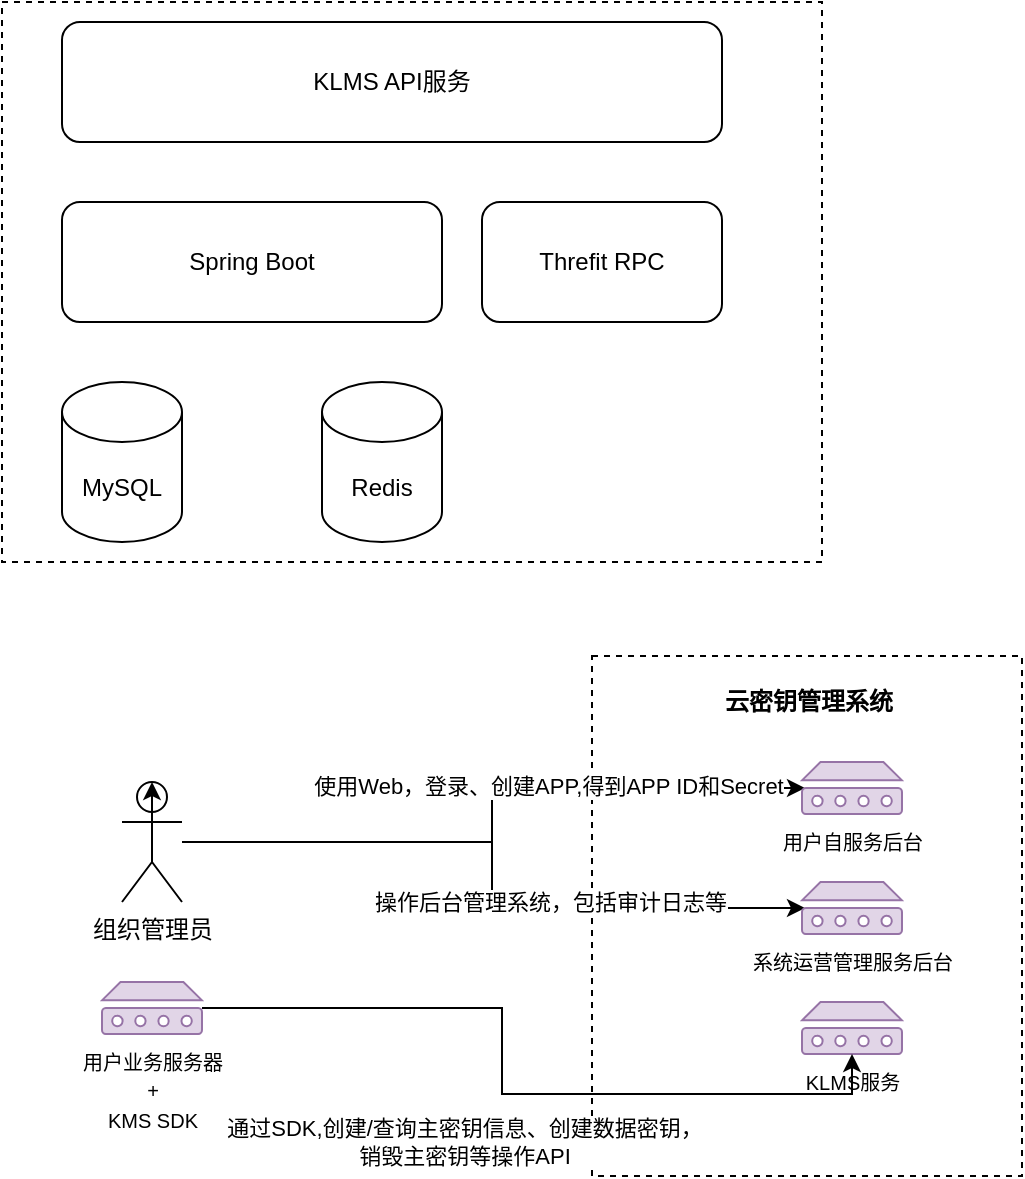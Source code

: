 <mxfile version="14.5.10" type="github">
  <diagram id="Ost19GGUzA_I3IMaP9q7" name="Page-1">
    <mxGraphModel dx="945" dy="1844" grid="1" gridSize="10" guides="1" tooltips="1" connect="1" arrows="1" fold="1" page="1" pageScale="1" pageWidth="827" pageHeight="1169" math="0" shadow="0">
      <root>
        <mxCell id="0" />
        <mxCell id="1" parent="0" />
        <mxCell id="QgCOeL-p_vlZ4WeEQOBY-24" value="" style="rounded=0;whiteSpace=wrap;html=1;dashed=1;" vertex="1" parent="1">
          <mxGeometry x="140" y="-910" width="410" height="280" as="geometry" />
        </mxCell>
        <mxCell id="QgCOeL-p_vlZ4WeEQOBY-1" value="" style="rounded=0;whiteSpace=wrap;html=1;dashed=1;" vertex="1" parent="1">
          <mxGeometry x="435" y="-583" width="215" height="260" as="geometry" />
        </mxCell>
        <mxCell id="QgCOeL-p_vlZ4WeEQOBY-2" style="edgeStyle=orthogonalEdgeStyle;rounded=0;orthogonalLoop=1;jettySize=auto;html=1;entryX=0.03;entryY=0.5;entryDx=0;entryDy=0;entryPerimeter=0;" edge="1" parent="1" source="QgCOeL-p_vlZ4WeEQOBY-4" target="QgCOeL-p_vlZ4WeEQOBY-5">
          <mxGeometry relative="1" as="geometry">
            <mxPoint x="420" y="-470" as="targetPoint" />
          </mxGeometry>
        </mxCell>
        <mxCell id="QgCOeL-p_vlZ4WeEQOBY-3" value="使用Web，登录、创建APP,得到APP ID和Secret" style="edgeLabel;html=1;align=center;verticalAlign=middle;resizable=0;points=[];" vertex="1" connectable="0" parent="QgCOeL-p_vlZ4WeEQOBY-2">
          <mxGeometry x="0.241" y="1" relative="1" as="geometry">
            <mxPoint as="offset" />
          </mxGeometry>
        </mxCell>
        <mxCell id="QgCOeL-p_vlZ4WeEQOBY-15" style="edgeStyle=orthogonalEdgeStyle;rounded=0;orthogonalLoop=1;jettySize=auto;html=1;entryX=0.03;entryY=0.5;entryDx=0;entryDy=0;entryPerimeter=0;" edge="1" parent="1" source="QgCOeL-p_vlZ4WeEQOBY-4" target="QgCOeL-p_vlZ4WeEQOBY-13">
          <mxGeometry relative="1" as="geometry" />
        </mxCell>
        <mxCell id="QgCOeL-p_vlZ4WeEQOBY-16" value="操作后台管理系统，包括审计日志等" style="edgeLabel;html=1;align=center;verticalAlign=middle;resizable=0;points=[];" vertex="1" connectable="0" parent="QgCOeL-p_vlZ4WeEQOBY-15">
          <mxGeometry x="0.26" y="3" relative="1" as="geometry">
            <mxPoint as="offset" />
          </mxGeometry>
        </mxCell>
        <mxCell id="QgCOeL-p_vlZ4WeEQOBY-4" value="组织管理员" style="shape=umlActor;verticalLabelPosition=bottom;verticalAlign=top;html=1;outlineConnect=0;" vertex="1" parent="1">
          <mxGeometry x="200" y="-520" width="30" height="60" as="geometry" />
        </mxCell>
        <mxCell id="QgCOeL-p_vlZ4WeEQOBY-5" value="&lt;font size=&quot;1&quot;&gt;用户自服务后台&lt;br&gt;&lt;/font&gt;" style="aspect=fixed;pointerEvents=1;shadow=0;dashed=0;html=1;strokeColor=#9673a6;labelPosition=center;verticalLabelPosition=bottom;verticalAlign=top;align=center;fillColor=#e1d5e7;shape=mxgraph.mscae.enterprise.device" vertex="1" parent="1">
          <mxGeometry x="540" y="-530" width="50" height="26" as="geometry" />
        </mxCell>
        <mxCell id="QgCOeL-p_vlZ4WeEQOBY-6" style="edgeStyle=orthogonalEdgeStyle;rounded=0;orthogonalLoop=1;jettySize=auto;html=1;exitX=0.5;exitY=1;exitDx=0;exitDy=0;exitPerimeter=0;" edge="1" parent="1" source="QgCOeL-p_vlZ4WeEQOBY-5" target="QgCOeL-p_vlZ4WeEQOBY-5">
          <mxGeometry relative="1" as="geometry" />
        </mxCell>
        <mxCell id="QgCOeL-p_vlZ4WeEQOBY-7" value="&lt;span style=&quot;font-size: 12px&quot;&gt;云密钥管理系统&lt;/span&gt;" style="text;strokeColor=none;fillColor=none;html=1;fontSize=24;fontStyle=1;verticalAlign=middle;align=center;dashed=1;" vertex="1" parent="1">
          <mxGeometry x="462.5" y="-584" width="160" height="40" as="geometry" />
        </mxCell>
        <mxCell id="QgCOeL-p_vlZ4WeEQOBY-8" value="&lt;font size=&quot;1&quot;&gt;KLMS服务&lt;br&gt;&lt;/font&gt;" style="aspect=fixed;pointerEvents=1;shadow=0;dashed=0;html=1;strokeColor=#9673a6;labelPosition=center;verticalLabelPosition=bottom;verticalAlign=top;align=center;fillColor=#e1d5e7;shape=mxgraph.mscae.enterprise.device" vertex="1" parent="1">
          <mxGeometry x="540" y="-410" width="50" height="26" as="geometry" />
        </mxCell>
        <mxCell id="QgCOeL-p_vlZ4WeEQOBY-9" style="edgeStyle=orthogonalEdgeStyle;rounded=0;orthogonalLoop=1;jettySize=auto;html=1;entryX=0.5;entryY=1;entryDx=0;entryDy=0;entryPerimeter=0;" edge="1" parent="1" source="QgCOeL-p_vlZ4WeEQOBY-11" target="QgCOeL-p_vlZ4WeEQOBY-8">
          <mxGeometry relative="1" as="geometry" />
        </mxCell>
        <mxCell id="QgCOeL-p_vlZ4WeEQOBY-10" value="通过SDK,创建/查询主密钥信息、创建数据密钥，&lt;br&gt;销毁主密钥等操作API" style="edgeLabel;html=1;align=center;verticalAlign=middle;resizable=0;points=[];" vertex="1" connectable="0" parent="QgCOeL-p_vlZ4WeEQOBY-9">
          <mxGeometry x="0.035" y="4" relative="1" as="geometry">
            <mxPoint x="-27" y="28" as="offset" />
          </mxGeometry>
        </mxCell>
        <mxCell id="QgCOeL-p_vlZ4WeEQOBY-11" value="&lt;font size=&quot;1&quot;&gt;用户业务服务器&lt;br&gt;+&lt;br&gt;KMS SDK&lt;br&gt;&lt;/font&gt;" style="aspect=fixed;pointerEvents=1;shadow=0;dashed=0;html=1;strokeColor=#9673a6;labelPosition=center;verticalLabelPosition=bottom;verticalAlign=top;align=center;fillColor=#e1d5e7;shape=mxgraph.mscae.enterprise.device" vertex="1" parent="1">
          <mxGeometry x="190" y="-420" width="50" height="26" as="geometry" />
        </mxCell>
        <mxCell id="QgCOeL-p_vlZ4WeEQOBY-12" style="edgeStyle=orthogonalEdgeStyle;rounded=0;orthogonalLoop=1;jettySize=auto;html=1;exitX=0.5;exitY=0.5;exitDx=0;exitDy=0;exitPerimeter=0;entryX=0.5;entryY=0;entryDx=0;entryDy=0;entryPerimeter=0;" edge="1" parent="1" source="QgCOeL-p_vlZ4WeEQOBY-4" target="QgCOeL-p_vlZ4WeEQOBY-4">
          <mxGeometry relative="1" as="geometry" />
        </mxCell>
        <mxCell id="QgCOeL-p_vlZ4WeEQOBY-13" value="&lt;font size=&quot;1&quot;&gt;系统运营管理服务后台&lt;br&gt;&lt;/font&gt;" style="aspect=fixed;pointerEvents=1;shadow=0;dashed=0;html=1;strokeColor=#9673a6;labelPosition=center;verticalLabelPosition=bottom;verticalAlign=top;align=center;fillColor=#e1d5e7;shape=mxgraph.mscae.enterprise.device" vertex="1" parent="1">
          <mxGeometry x="540" y="-470" width="50" height="26" as="geometry" />
        </mxCell>
        <mxCell id="QgCOeL-p_vlZ4WeEQOBY-18" value="Spring Boot" style="rounded=1;whiteSpace=wrap;html=1;" vertex="1" parent="1">
          <mxGeometry x="170" y="-810" width="190" height="60" as="geometry" />
        </mxCell>
        <mxCell id="QgCOeL-p_vlZ4WeEQOBY-20" value="MySQL" style="shape=cylinder3;whiteSpace=wrap;html=1;boundedLbl=1;backgroundOutline=1;size=15;" vertex="1" parent="1">
          <mxGeometry x="170" y="-720" width="60" height="80" as="geometry" />
        </mxCell>
        <mxCell id="QgCOeL-p_vlZ4WeEQOBY-21" value="Redis" style="shape=cylinder3;whiteSpace=wrap;html=1;boundedLbl=1;backgroundOutline=1;size=15;" vertex="1" parent="1">
          <mxGeometry x="300" y="-720" width="60" height="80" as="geometry" />
        </mxCell>
        <mxCell id="QgCOeL-p_vlZ4WeEQOBY-22" value="Threfit RPC" style="rounded=1;whiteSpace=wrap;html=1;" vertex="1" parent="1">
          <mxGeometry x="380" y="-810" width="120" height="60" as="geometry" />
        </mxCell>
        <mxCell id="QgCOeL-p_vlZ4WeEQOBY-23" value="KLMS API服务" style="rounded=1;whiteSpace=wrap;html=1;" vertex="1" parent="1">
          <mxGeometry x="170" y="-900" width="330" height="60" as="geometry" />
        </mxCell>
      </root>
    </mxGraphModel>
  </diagram>
</mxfile>
